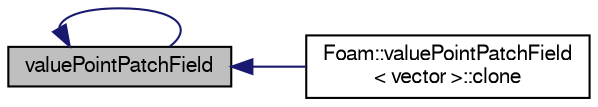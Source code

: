 digraph "valuePointPatchField"
{
  bgcolor="transparent";
  edge [fontname="FreeSans",fontsize="10",labelfontname="FreeSans",labelfontsize="10"];
  node [fontname="FreeSans",fontsize="10",shape=record];
  rankdir="LR";
  Node1 [label="valuePointPatchField",height=0.2,width=0.4,color="black", fillcolor="grey75", style="filled", fontcolor="black"];
  Node1 -> Node2 [dir="back",color="midnightblue",fontsize="10",style="solid",fontname="FreeSans"];
  Node2 [label="Foam::valuePointPatchField\l\< vector \>::clone",height=0.2,width=0.4,color="black",URL="$a26574.html#a6ee36b7fd07e9e02da1724391348aca8",tooltip="Construct and return a clone. "];
  Node1 -> Node1 [dir="back",color="midnightblue",fontsize="10",style="solid",fontname="FreeSans"];
}
